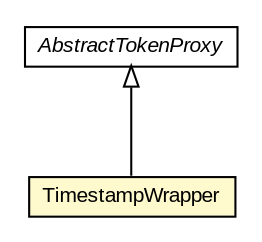 #!/usr/local/bin/dot
#
# Class diagram 
# Generated by UMLGraph version R5_6-24-gf6e263 (http://www.umlgraph.org/)
#

digraph G {
	edge [fontname="arial",fontsize=10,labelfontname="arial",labelfontsize=10];
	node [fontname="arial",fontsize=10,shape=plaintext];
	nodesep=0.25;
	ranksep=0.5;
	// eu.europa.esig.dss.validation.reports.wrapper.TimestampWrapper
	c729145 [label=<<table title="eu.europa.esig.dss.validation.reports.wrapper.TimestampWrapper" border="0" cellborder="1" cellspacing="0" cellpadding="2" port="p" bgcolor="lemonChiffon" href="./TimestampWrapper.html">
		<tr><td><table border="0" cellspacing="0" cellpadding="1">
<tr><td align="center" balign="center"> TimestampWrapper </td></tr>
		</table></td></tr>
		</table>>, URL="./TimestampWrapper.html", fontname="arial", fontcolor="black", fontsize=10.0];
	// eu.europa.esig.dss.validation.reports.wrapper.AbstractTokenProxy
	c729150 [label=<<table title="eu.europa.esig.dss.validation.reports.wrapper.AbstractTokenProxy" border="0" cellborder="1" cellspacing="0" cellpadding="2" port="p" href="./AbstractTokenProxy.html">
		<tr><td><table border="0" cellspacing="0" cellpadding="1">
<tr><td align="center" balign="center"><font face="arial italic"> AbstractTokenProxy </font></td></tr>
		</table></td></tr>
		</table>>, URL="./AbstractTokenProxy.html", fontname="arial", fontcolor="black", fontsize=10.0];
	//eu.europa.esig.dss.validation.reports.wrapper.TimestampWrapper extends eu.europa.esig.dss.validation.reports.wrapper.AbstractTokenProxy
	c729150:p -> c729145:p [dir=back,arrowtail=empty];
}

